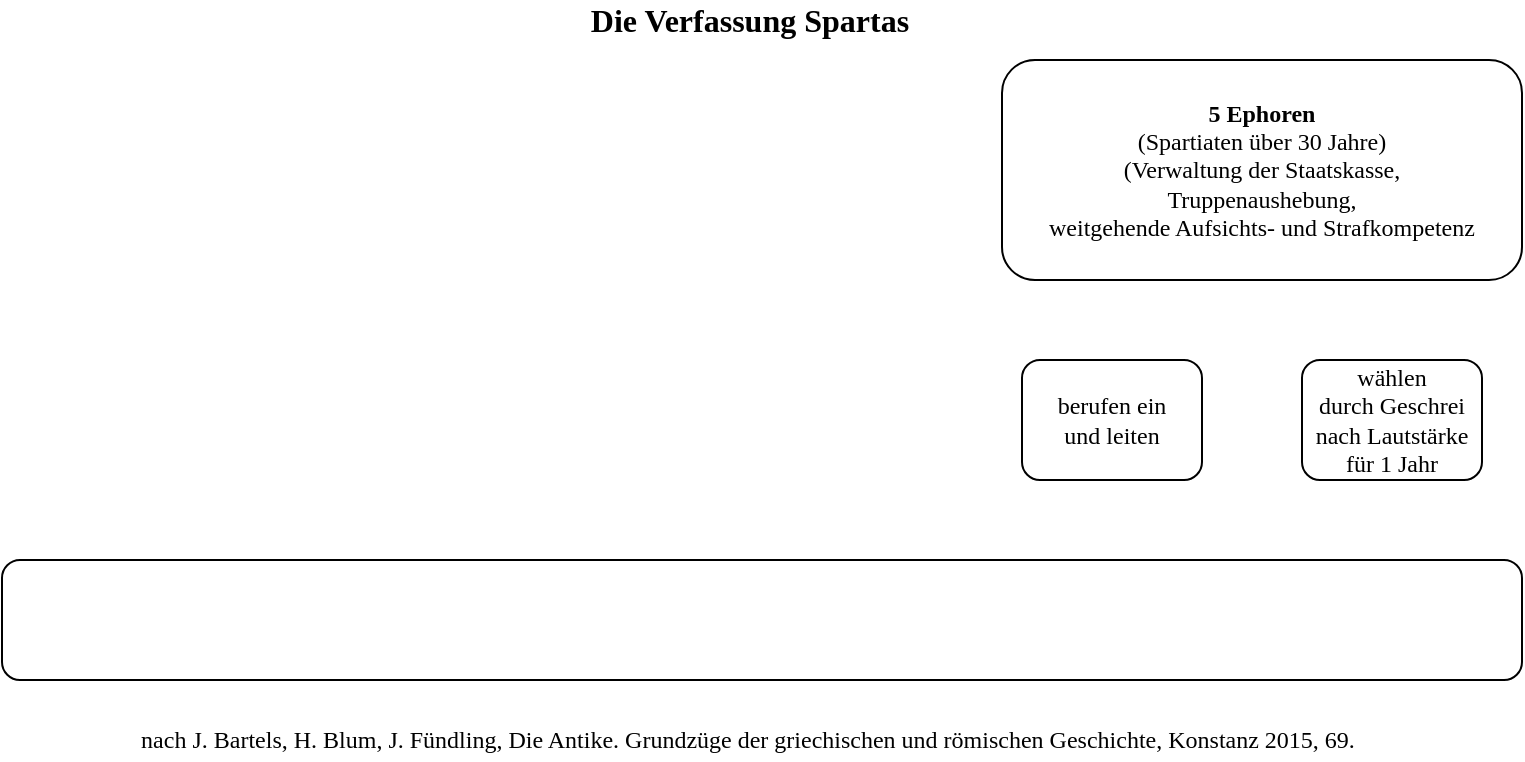 <mxfile version="13.6.5" type="github">
  <diagram id="H6hv9SiHKzZqjlDdeg75" name="Page-1">
    <mxGraphModel dx="925" dy="505" grid="1" gridSize="10" guides="1" tooltips="1" connect="1" arrows="1" fold="1" page="1" pageScale="1" pageWidth="827" pageHeight="1169" math="0" shadow="0">
      <root>
        <mxCell id="0" />
        <mxCell id="1" parent="0" />
        <mxCell id="lW4gXM_ckCu2pagRWVlF-2" value="&lt;div&gt;nach J. Bartels, H. Blum, J. Fündling, Die Antike. Grundzüge der griechischen und römischen Geschichte, Konstanz 2015, 69.&lt;/div&gt;" style="text;html=1;strokeColor=none;fillColor=none;align=center;verticalAlign=middle;whiteSpace=wrap;rounded=0;fontFamily=Cardo;" vertex="1" parent="1">
          <mxGeometry x="78" y="380" width="670" height="20" as="geometry" />
        </mxCell>
        <mxCell id="lW4gXM_ckCu2pagRWVlF-3" value="&lt;b&gt;&lt;font style=&quot;font-size: 16px&quot; face=&quot;Cardo&quot;&gt;Die Verfassung Spartas&lt;br&gt;&lt;/font&gt;&lt;/b&gt;" style="text;html=1;strokeColor=none;fillColor=none;align=center;verticalAlign=middle;whiteSpace=wrap;rounded=0;" vertex="1" parent="1">
          <mxGeometry x="319" y="20" width="190" height="20" as="geometry" />
        </mxCell>
        <mxCell id="lW4gXM_ckCu2pagRWVlF-4" value="&lt;div&gt;&lt;b&gt;&lt;font face=&quot;Cardo&quot;&gt;5 Ephoren&lt;/font&gt;&lt;/b&gt;&lt;/div&gt;&lt;div&gt;&lt;font face=&quot;Cardo&quot;&gt;(Spartiaten über 30 Jahre)&lt;/font&gt;&lt;/div&gt;&lt;div&gt;&lt;font face=&quot;Cardo&quot;&gt;(Verwaltung der Staatskasse, &lt;br&gt;&lt;/font&gt;&lt;/div&gt;&lt;div&gt;&lt;font face=&quot;Cardo&quot;&gt;Truppenaushebung,&lt;/font&gt;&lt;/div&gt;&lt;div&gt;&lt;font face=&quot;Cardo&quot;&gt;weitgehende Aufsichts- und Strafkompetenz&lt;br&gt;&lt;/font&gt;&lt;/div&gt;" style="rounded=1;whiteSpace=wrap;html=1;" vertex="1" parent="1">
          <mxGeometry x="540" y="50" width="260" height="110" as="geometry" />
        </mxCell>
        <mxCell id="lW4gXM_ckCu2pagRWVlF-5" value="" style="rounded=1;whiteSpace=wrap;html=1;" vertex="1" parent="1">
          <mxGeometry x="40" y="300" width="760" height="60" as="geometry" />
        </mxCell>
        <mxCell id="lW4gXM_ckCu2pagRWVlF-6" value="&lt;div&gt;&lt;font face=&quot;Cardo&quot;&gt;wählen &lt;br&gt;&lt;/font&gt;&lt;/div&gt;&lt;div&gt;&lt;font face=&quot;Cardo&quot;&gt;durch Geschrei nach Lautstärke für 1 Jahr&lt;/font&gt;&lt;/div&gt;" style="rounded=1;whiteSpace=wrap;html=1;" vertex="1" parent="1">
          <mxGeometry x="690" y="200" width="90" height="60" as="geometry" />
        </mxCell>
        <mxCell id="lW4gXM_ckCu2pagRWVlF-7" value="&lt;div&gt;&lt;font face=&quot;Cardo&quot;&gt;berufen ein&lt;/font&gt;&lt;/div&gt;&lt;div&gt;&lt;font face=&quot;Cardo&quot;&gt;und leiten&lt;/font&gt;&lt;/div&gt;" style="rounded=1;whiteSpace=wrap;html=1;" vertex="1" parent="1">
          <mxGeometry x="550" y="200" width="90" height="60" as="geometry" />
        </mxCell>
      </root>
    </mxGraphModel>
  </diagram>
</mxfile>
